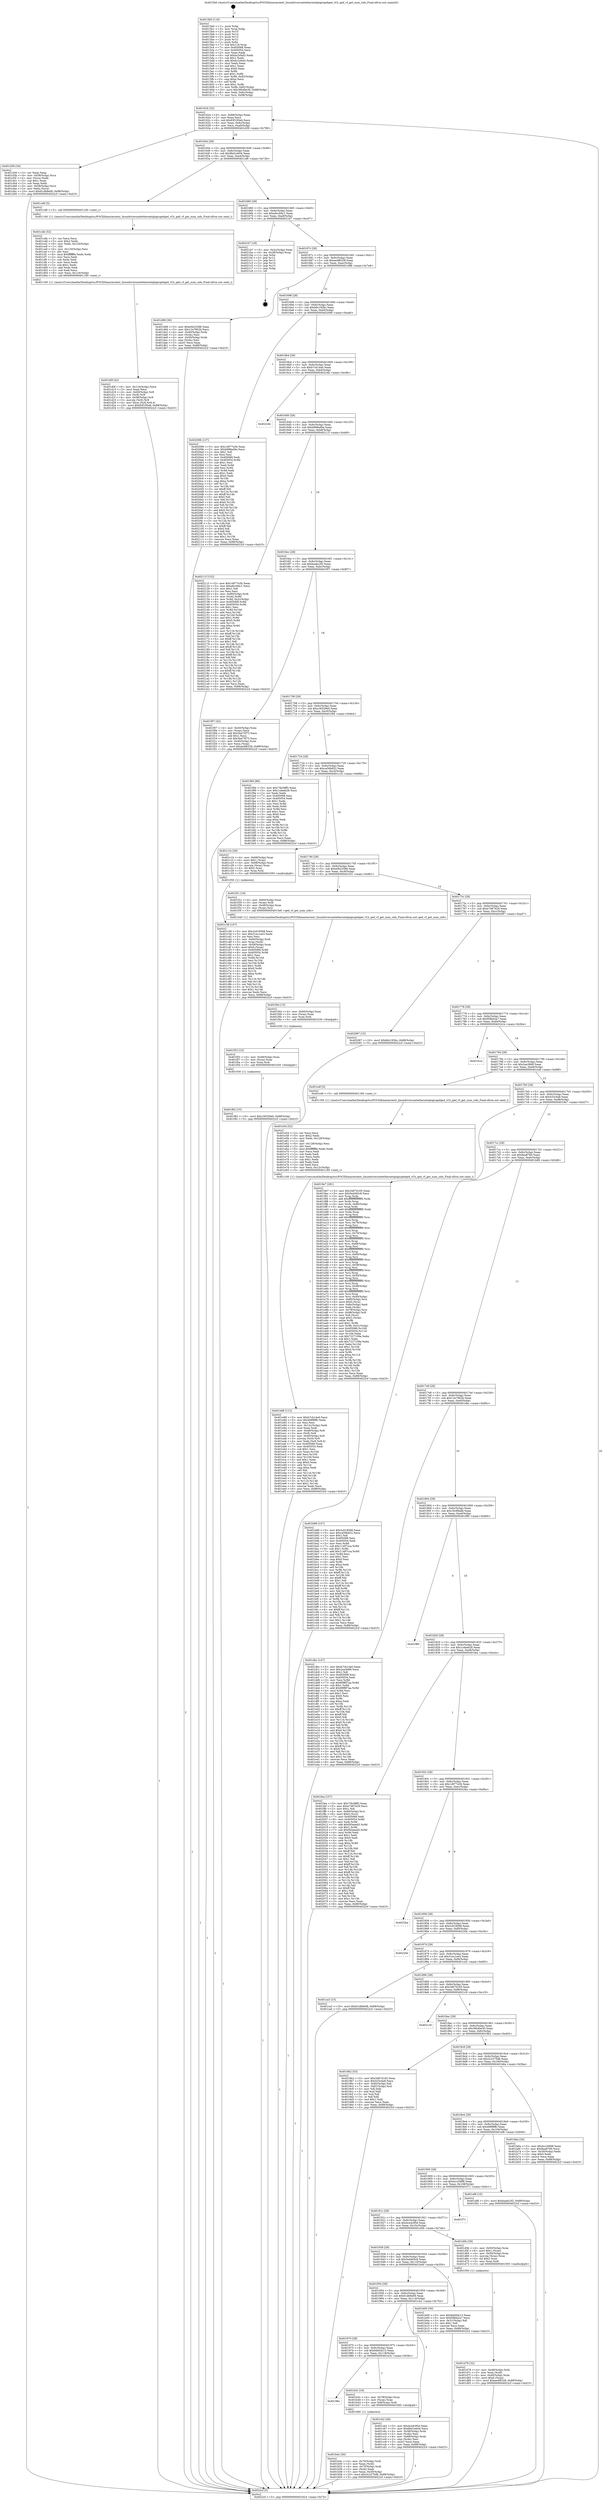 digraph "0x4015b0" {
  label = "0x4015b0 (/mnt/c/Users/mathe/Desktop/tcc/POCII/binaries/extr_linuxdriversnetethernetqlogicqedqed_vf.h_qed_vf_get_num_cids_Final-ollvm.out::main(0))"
  labelloc = "t"
  node[shape=record]

  Entry [label="",width=0.3,height=0.3,shape=circle,fillcolor=black,style=filled]
  "0x401624" [label="{
     0x401624 [32]\l
     | [instrs]\l
     &nbsp;&nbsp;0x401624 \<+6\>: mov -0x88(%rbp),%eax\l
     &nbsp;&nbsp;0x40162a \<+2\>: mov %eax,%ecx\l
     &nbsp;&nbsp;0x40162c \<+6\>: sub $0x83f195eb,%ecx\l
     &nbsp;&nbsp;0x401632 \<+6\>: mov %eax,-0x9c(%rbp)\l
     &nbsp;&nbsp;0x401638 \<+6\>: mov %ecx,-0xa0(%rbp)\l
     &nbsp;&nbsp;0x40163e \<+6\>: je 0000000000401d39 \<main+0x789\>\l
  }"]
  "0x401d39" [label="{
     0x401d39 [34]\l
     | [instrs]\l
     &nbsp;&nbsp;0x401d39 \<+2\>: xor %eax,%eax\l
     &nbsp;&nbsp;0x401d3b \<+4\>: mov -0x58(%rbp),%rcx\l
     &nbsp;&nbsp;0x401d3f \<+2\>: mov (%rcx),%edx\l
     &nbsp;&nbsp;0x401d41 \<+3\>: sub $0x1,%eax\l
     &nbsp;&nbsp;0x401d44 \<+2\>: sub %eax,%edx\l
     &nbsp;&nbsp;0x401d46 \<+4\>: mov -0x58(%rbp),%rcx\l
     &nbsp;&nbsp;0x401d4a \<+2\>: mov %edx,(%rcx)\l
     &nbsp;&nbsp;0x401d4c \<+10\>: movl $0x61db9e08,-0x88(%rbp)\l
     &nbsp;&nbsp;0x401d56 \<+5\>: jmp 00000000004022cf \<main+0xd1f\>\l
  }"]
  "0x401644" [label="{
     0x401644 [28]\l
     | [instrs]\l
     &nbsp;&nbsp;0x401644 \<+5\>: jmp 0000000000401649 \<main+0x99\>\l
     &nbsp;&nbsp;0x401649 \<+6\>: mov -0x9c(%rbp),%eax\l
     &nbsp;&nbsp;0x40164f \<+5\>: sub $0x8bd1eb04,%eax\l
     &nbsp;&nbsp;0x401654 \<+6\>: mov %eax,-0xa4(%rbp)\l
     &nbsp;&nbsp;0x40165a \<+6\>: je 0000000000401cd6 \<main+0x726\>\l
  }"]
  Exit [label="",width=0.3,height=0.3,shape=circle,fillcolor=black,style=filled,peripheries=2]
  "0x401cd6" [label="{
     0x401cd6 [5]\l
     | [instrs]\l
     &nbsp;&nbsp;0x401cd6 \<+5\>: call 0000000000401160 \<next_i\>\l
     | [calls]\l
     &nbsp;&nbsp;0x401160 \{1\} (/mnt/c/Users/mathe/Desktop/tcc/POCII/binaries/extr_linuxdriversnetethernetqlogicqedqed_vf.h_qed_vf_get_num_cids_Final-ollvm.out::next_i)\l
  }"]
  "0x401660" [label="{
     0x401660 [28]\l
     | [instrs]\l
     &nbsp;&nbsp;0x401660 \<+5\>: jmp 0000000000401665 \<main+0xb5\>\l
     &nbsp;&nbsp;0x401665 \<+6\>: mov -0x9c(%rbp),%eax\l
     &nbsp;&nbsp;0x40166b \<+5\>: sub $0xa6cc94c1,%eax\l
     &nbsp;&nbsp;0x401670 \<+6\>: mov %eax,-0xa8(%rbp)\l
     &nbsp;&nbsp;0x401676 \<+6\>: je 00000000004021b7 \<main+0xc07\>\l
  }"]
  "0x401f62" [label="{
     0x401f62 [15]\l
     | [instrs]\l
     &nbsp;&nbsp;0x401f62 \<+10\>: movl $0xc36528e0,-0x88(%rbp)\l
     &nbsp;&nbsp;0x401f6c \<+5\>: jmp 00000000004022cf \<main+0xd1f\>\l
  }"]
  "0x4021b7" [label="{
     0x4021b7 [18]\l
     | [instrs]\l
     &nbsp;&nbsp;0x4021b7 \<+3\>: mov -0x2c(%rbp),%eax\l
     &nbsp;&nbsp;0x4021ba \<+4\>: lea -0x28(%rbp),%rsp\l
     &nbsp;&nbsp;0x4021be \<+1\>: pop %rbx\l
     &nbsp;&nbsp;0x4021bf \<+2\>: pop %r12\l
     &nbsp;&nbsp;0x4021c1 \<+2\>: pop %r13\l
     &nbsp;&nbsp;0x4021c3 \<+2\>: pop %r14\l
     &nbsp;&nbsp;0x4021c5 \<+2\>: pop %r15\l
     &nbsp;&nbsp;0x4021c7 \<+1\>: pop %rbp\l
     &nbsp;&nbsp;0x4021c8 \<+1\>: ret\l
  }"]
  "0x40167c" [label="{
     0x40167c [28]\l
     | [instrs]\l
     &nbsp;&nbsp;0x40167c \<+5\>: jmp 0000000000401681 \<main+0xd1\>\l
     &nbsp;&nbsp;0x401681 \<+6\>: mov -0x9c(%rbp),%eax\l
     &nbsp;&nbsp;0x401687 \<+5\>: sub $0xae4f6328,%eax\l
     &nbsp;&nbsp;0x40168c \<+6\>: mov %eax,-0xac(%rbp)\l
     &nbsp;&nbsp;0x401692 \<+6\>: je 0000000000401d98 \<main+0x7e8\>\l
  }"]
  "0x401f53" [label="{
     0x401f53 [15]\l
     | [instrs]\l
     &nbsp;&nbsp;0x401f53 \<+4\>: mov -0x48(%rbp),%rax\l
     &nbsp;&nbsp;0x401f57 \<+3\>: mov (%rax),%rax\l
     &nbsp;&nbsp;0x401f5a \<+3\>: mov %rax,%rdi\l
     &nbsp;&nbsp;0x401f5d \<+5\>: call 0000000000401030 \<free@plt\>\l
     | [calls]\l
     &nbsp;&nbsp;0x401030 \{1\} (unknown)\l
  }"]
  "0x401d98" [label="{
     0x401d98 [36]\l
     | [instrs]\l
     &nbsp;&nbsp;0x401d98 \<+5\>: mov $0xe0b22588,%eax\l
     &nbsp;&nbsp;0x401d9d \<+5\>: mov $0x12e7802b,%ecx\l
     &nbsp;&nbsp;0x401da2 \<+4\>: mov -0x40(%rbp),%rdx\l
     &nbsp;&nbsp;0x401da6 \<+2\>: mov (%rdx),%esi\l
     &nbsp;&nbsp;0x401da8 \<+4\>: mov -0x50(%rbp),%rdx\l
     &nbsp;&nbsp;0x401dac \<+2\>: cmp (%rdx),%esi\l
     &nbsp;&nbsp;0x401dae \<+3\>: cmovl %ecx,%eax\l
     &nbsp;&nbsp;0x401db1 \<+6\>: mov %eax,-0x88(%rbp)\l
     &nbsp;&nbsp;0x401db7 \<+5\>: jmp 00000000004022cf \<main+0xd1f\>\l
  }"]
  "0x401698" [label="{
     0x401698 [28]\l
     | [instrs]\l
     &nbsp;&nbsp;0x401698 \<+5\>: jmp 000000000040169d \<main+0xed\>\l
     &nbsp;&nbsp;0x40169d \<+6\>: mov -0x9c(%rbp),%eax\l
     &nbsp;&nbsp;0x4016a3 \<+5\>: sub $0xb6c193bc,%eax\l
     &nbsp;&nbsp;0x4016a8 \<+6\>: mov %eax,-0xb0(%rbp)\l
     &nbsp;&nbsp;0x4016ae \<+6\>: je 0000000000402096 \<main+0xae6\>\l
  }"]
  "0x401f44" [label="{
     0x401f44 [15]\l
     | [instrs]\l
     &nbsp;&nbsp;0x401f44 \<+4\>: mov -0x60(%rbp),%rax\l
     &nbsp;&nbsp;0x401f48 \<+3\>: mov (%rax),%rax\l
     &nbsp;&nbsp;0x401f4b \<+3\>: mov %rax,%rdi\l
     &nbsp;&nbsp;0x401f4e \<+5\>: call 0000000000401030 \<free@plt\>\l
     | [calls]\l
     &nbsp;&nbsp;0x401030 \{1\} (unknown)\l
  }"]
  "0x402096" [label="{
     0x402096 [137]\l
     | [instrs]\l
     &nbsp;&nbsp;0x402096 \<+5\>: mov $0x1d977e3b,%eax\l
     &nbsp;&nbsp;0x40209b \<+5\>: mov $0xb998a49a,%ecx\l
     &nbsp;&nbsp;0x4020a0 \<+2\>: mov $0x1,%dl\l
     &nbsp;&nbsp;0x4020a2 \<+2\>: xor %esi,%esi\l
     &nbsp;&nbsp;0x4020a4 \<+7\>: mov 0x405068,%edi\l
     &nbsp;&nbsp;0x4020ab \<+8\>: mov 0x405054,%r8d\l
     &nbsp;&nbsp;0x4020b3 \<+3\>: sub $0x1,%esi\l
     &nbsp;&nbsp;0x4020b6 \<+3\>: mov %edi,%r9d\l
     &nbsp;&nbsp;0x4020b9 \<+3\>: add %esi,%r9d\l
     &nbsp;&nbsp;0x4020bc \<+4\>: imul %r9d,%edi\l
     &nbsp;&nbsp;0x4020c0 \<+3\>: and $0x1,%edi\l
     &nbsp;&nbsp;0x4020c3 \<+3\>: cmp $0x0,%edi\l
     &nbsp;&nbsp;0x4020c6 \<+4\>: sete %r10b\l
     &nbsp;&nbsp;0x4020ca \<+4\>: cmp $0xa,%r8d\l
     &nbsp;&nbsp;0x4020ce \<+4\>: setl %r11b\l
     &nbsp;&nbsp;0x4020d2 \<+3\>: mov %r10b,%bl\l
     &nbsp;&nbsp;0x4020d5 \<+3\>: xor $0xff,%bl\l
     &nbsp;&nbsp;0x4020d8 \<+3\>: mov %r11b,%r14b\l
     &nbsp;&nbsp;0x4020db \<+4\>: xor $0xff,%r14b\l
     &nbsp;&nbsp;0x4020df \<+3\>: xor $0x0,%dl\l
     &nbsp;&nbsp;0x4020e2 \<+3\>: mov %bl,%r15b\l
     &nbsp;&nbsp;0x4020e5 \<+4\>: and $0x0,%r15b\l
     &nbsp;&nbsp;0x4020e9 \<+3\>: and %dl,%r10b\l
     &nbsp;&nbsp;0x4020ec \<+3\>: mov %r14b,%r12b\l
     &nbsp;&nbsp;0x4020ef \<+4\>: and $0x0,%r12b\l
     &nbsp;&nbsp;0x4020f3 \<+3\>: and %dl,%r11b\l
     &nbsp;&nbsp;0x4020f6 \<+3\>: or %r10b,%r15b\l
     &nbsp;&nbsp;0x4020f9 \<+3\>: or %r11b,%r12b\l
     &nbsp;&nbsp;0x4020fc \<+3\>: xor %r12b,%r15b\l
     &nbsp;&nbsp;0x4020ff \<+3\>: or %r14b,%bl\l
     &nbsp;&nbsp;0x402102 \<+3\>: xor $0xff,%bl\l
     &nbsp;&nbsp;0x402105 \<+3\>: or $0x0,%dl\l
     &nbsp;&nbsp;0x402108 \<+2\>: and %dl,%bl\l
     &nbsp;&nbsp;0x40210a \<+3\>: or %bl,%r15b\l
     &nbsp;&nbsp;0x40210d \<+4\>: test $0x1,%r15b\l
     &nbsp;&nbsp;0x402111 \<+3\>: cmovne %ecx,%eax\l
     &nbsp;&nbsp;0x402114 \<+6\>: mov %eax,-0x88(%rbp)\l
     &nbsp;&nbsp;0x40211a \<+5\>: jmp 00000000004022cf \<main+0xd1f\>\l
  }"]
  "0x4016b4" [label="{
     0x4016b4 [28]\l
     | [instrs]\l
     &nbsp;&nbsp;0x4016b4 \<+5\>: jmp 00000000004016b9 \<main+0x109\>\l
     &nbsp;&nbsp;0x4016b9 \<+6\>: mov -0x9c(%rbp),%eax\l
     &nbsp;&nbsp;0x4016bf \<+5\>: sub $0xb7cb14a0,%eax\l
     &nbsp;&nbsp;0x4016c4 \<+6\>: mov %eax,-0xb4(%rbp)\l
     &nbsp;&nbsp;0x4016ca \<+6\>: je 000000000040224b \<main+0xc9b\>\l
  }"]
  "0x401e88" [label="{
     0x401e88 [112]\l
     | [instrs]\l
     &nbsp;&nbsp;0x401e88 \<+5\>: mov $0xb7cb14a0,%ecx\l
     &nbsp;&nbsp;0x401e8d \<+5\>: mov $0x498f8ffc,%edx\l
     &nbsp;&nbsp;0x401e92 \<+2\>: xor %esi,%esi\l
     &nbsp;&nbsp;0x401e94 \<+6\>: mov -0x12c(%rbp),%edi\l
     &nbsp;&nbsp;0x401e9a \<+3\>: imul %eax,%edi\l
     &nbsp;&nbsp;0x401e9d \<+4\>: mov -0x48(%rbp),%r8\l
     &nbsp;&nbsp;0x401ea1 \<+3\>: mov (%r8),%r8\l
     &nbsp;&nbsp;0x401ea4 \<+4\>: mov -0x40(%rbp),%r9\l
     &nbsp;&nbsp;0x401ea8 \<+3\>: movslq (%r9),%r9\l
     &nbsp;&nbsp;0x401eab \<+4\>: mov %edi,(%r8,%r9,4)\l
     &nbsp;&nbsp;0x401eaf \<+7\>: mov 0x405068,%eax\l
     &nbsp;&nbsp;0x401eb6 \<+7\>: mov 0x405054,%edi\l
     &nbsp;&nbsp;0x401ebd \<+3\>: sub $0x1,%esi\l
     &nbsp;&nbsp;0x401ec0 \<+3\>: mov %eax,%r10d\l
     &nbsp;&nbsp;0x401ec3 \<+3\>: add %esi,%r10d\l
     &nbsp;&nbsp;0x401ec6 \<+4\>: imul %r10d,%eax\l
     &nbsp;&nbsp;0x401eca \<+3\>: and $0x1,%eax\l
     &nbsp;&nbsp;0x401ecd \<+3\>: cmp $0x0,%eax\l
     &nbsp;&nbsp;0x401ed0 \<+4\>: sete %r11b\l
     &nbsp;&nbsp;0x401ed4 \<+3\>: cmp $0xa,%edi\l
     &nbsp;&nbsp;0x401ed7 \<+3\>: setl %bl\l
     &nbsp;&nbsp;0x401eda \<+3\>: mov %r11b,%r14b\l
     &nbsp;&nbsp;0x401edd \<+3\>: and %bl,%r14b\l
     &nbsp;&nbsp;0x401ee0 \<+3\>: xor %bl,%r11b\l
     &nbsp;&nbsp;0x401ee3 \<+3\>: or %r11b,%r14b\l
     &nbsp;&nbsp;0x401ee6 \<+4\>: test $0x1,%r14b\l
     &nbsp;&nbsp;0x401eea \<+3\>: cmovne %edx,%ecx\l
     &nbsp;&nbsp;0x401eed \<+6\>: mov %ecx,-0x88(%rbp)\l
     &nbsp;&nbsp;0x401ef3 \<+5\>: jmp 00000000004022cf \<main+0xd1f\>\l
  }"]
  "0x40224b" [label="{
     0x40224b\l
  }", style=dashed]
  "0x4016d0" [label="{
     0x4016d0 [28]\l
     | [instrs]\l
     &nbsp;&nbsp;0x4016d0 \<+5\>: jmp 00000000004016d5 \<main+0x125\>\l
     &nbsp;&nbsp;0x4016d5 \<+6\>: mov -0x9c(%rbp),%eax\l
     &nbsp;&nbsp;0x4016db \<+5\>: sub $0xb998a49a,%eax\l
     &nbsp;&nbsp;0x4016e0 \<+6\>: mov %eax,-0xb8(%rbp)\l
     &nbsp;&nbsp;0x4016e6 \<+6\>: je 000000000040211f \<main+0xb6f\>\l
  }"]
  "0x401e54" [label="{
     0x401e54 [52]\l
     | [instrs]\l
     &nbsp;&nbsp;0x401e54 \<+2\>: xor %ecx,%ecx\l
     &nbsp;&nbsp;0x401e56 \<+5\>: mov $0x2,%edx\l
     &nbsp;&nbsp;0x401e5b \<+6\>: mov %edx,-0x128(%rbp)\l
     &nbsp;&nbsp;0x401e61 \<+1\>: cltd\l
     &nbsp;&nbsp;0x401e62 \<+6\>: mov -0x128(%rbp),%esi\l
     &nbsp;&nbsp;0x401e68 \<+2\>: idiv %esi\l
     &nbsp;&nbsp;0x401e6a \<+6\>: imul $0xfffffffe,%edx,%edx\l
     &nbsp;&nbsp;0x401e70 \<+2\>: mov %ecx,%edi\l
     &nbsp;&nbsp;0x401e72 \<+2\>: sub %edx,%edi\l
     &nbsp;&nbsp;0x401e74 \<+2\>: mov %ecx,%edx\l
     &nbsp;&nbsp;0x401e76 \<+3\>: sub $0x1,%edx\l
     &nbsp;&nbsp;0x401e79 \<+2\>: add %edx,%edi\l
     &nbsp;&nbsp;0x401e7b \<+2\>: sub %edi,%ecx\l
     &nbsp;&nbsp;0x401e7d \<+6\>: mov %ecx,-0x12c(%rbp)\l
     &nbsp;&nbsp;0x401e83 \<+5\>: call 0000000000401160 \<next_i\>\l
     | [calls]\l
     &nbsp;&nbsp;0x401160 \{1\} (/mnt/c/Users/mathe/Desktop/tcc/POCII/binaries/extr_linuxdriversnetethernetqlogicqedqed_vf.h_qed_vf_get_num_cids_Final-ollvm.out::next_i)\l
  }"]
  "0x40211f" [label="{
     0x40211f [152]\l
     | [instrs]\l
     &nbsp;&nbsp;0x40211f \<+5\>: mov $0x1d977e3b,%eax\l
     &nbsp;&nbsp;0x402124 \<+5\>: mov $0xa6cc94c1,%ecx\l
     &nbsp;&nbsp;0x402129 \<+2\>: mov $0x1,%dl\l
     &nbsp;&nbsp;0x40212b \<+2\>: xor %esi,%esi\l
     &nbsp;&nbsp;0x40212d \<+4\>: mov -0x80(%rbp),%rdi\l
     &nbsp;&nbsp;0x402131 \<+3\>: mov (%rdi),%r8d\l
     &nbsp;&nbsp;0x402134 \<+4\>: mov %r8d,-0x2c(%rbp)\l
     &nbsp;&nbsp;0x402138 \<+8\>: mov 0x405068,%r8d\l
     &nbsp;&nbsp;0x402140 \<+8\>: mov 0x405054,%r9d\l
     &nbsp;&nbsp;0x402148 \<+3\>: sub $0x1,%esi\l
     &nbsp;&nbsp;0x40214b \<+3\>: mov %r8d,%r10d\l
     &nbsp;&nbsp;0x40214e \<+3\>: add %esi,%r10d\l
     &nbsp;&nbsp;0x402151 \<+4\>: imul %r10d,%r8d\l
     &nbsp;&nbsp;0x402155 \<+4\>: and $0x1,%r8d\l
     &nbsp;&nbsp;0x402159 \<+4\>: cmp $0x0,%r8d\l
     &nbsp;&nbsp;0x40215d \<+4\>: sete %r11b\l
     &nbsp;&nbsp;0x402161 \<+4\>: cmp $0xa,%r9d\l
     &nbsp;&nbsp;0x402165 \<+3\>: setl %bl\l
     &nbsp;&nbsp;0x402168 \<+3\>: mov %r11b,%r14b\l
     &nbsp;&nbsp;0x40216b \<+4\>: xor $0xff,%r14b\l
     &nbsp;&nbsp;0x40216f \<+3\>: mov %bl,%r15b\l
     &nbsp;&nbsp;0x402172 \<+4\>: xor $0xff,%r15b\l
     &nbsp;&nbsp;0x402176 \<+3\>: xor $0x1,%dl\l
     &nbsp;&nbsp;0x402179 \<+3\>: mov %r14b,%r12b\l
     &nbsp;&nbsp;0x40217c \<+4\>: and $0xff,%r12b\l
     &nbsp;&nbsp;0x402180 \<+3\>: and %dl,%r11b\l
     &nbsp;&nbsp;0x402183 \<+3\>: mov %r15b,%r13b\l
     &nbsp;&nbsp;0x402186 \<+4\>: and $0xff,%r13b\l
     &nbsp;&nbsp;0x40218a \<+2\>: and %dl,%bl\l
     &nbsp;&nbsp;0x40218c \<+3\>: or %r11b,%r12b\l
     &nbsp;&nbsp;0x40218f \<+3\>: or %bl,%r13b\l
     &nbsp;&nbsp;0x402192 \<+3\>: xor %r13b,%r12b\l
     &nbsp;&nbsp;0x402195 \<+3\>: or %r15b,%r14b\l
     &nbsp;&nbsp;0x402198 \<+4\>: xor $0xff,%r14b\l
     &nbsp;&nbsp;0x40219c \<+3\>: or $0x1,%dl\l
     &nbsp;&nbsp;0x40219f \<+3\>: and %dl,%r14b\l
     &nbsp;&nbsp;0x4021a2 \<+3\>: or %r14b,%r12b\l
     &nbsp;&nbsp;0x4021a5 \<+4\>: test $0x1,%r12b\l
     &nbsp;&nbsp;0x4021a9 \<+3\>: cmovne %ecx,%eax\l
     &nbsp;&nbsp;0x4021ac \<+6\>: mov %eax,-0x88(%rbp)\l
     &nbsp;&nbsp;0x4021b2 \<+5\>: jmp 00000000004022cf \<main+0xd1f\>\l
  }"]
  "0x4016ec" [label="{
     0x4016ec [28]\l
     | [instrs]\l
     &nbsp;&nbsp;0x4016ec \<+5\>: jmp 00000000004016f1 \<main+0x141\>\l
     &nbsp;&nbsp;0x4016f1 \<+6\>: mov -0x9c(%rbp),%eax\l
     &nbsp;&nbsp;0x4016f7 \<+5\>: sub $0xbaabc2f2,%eax\l
     &nbsp;&nbsp;0x4016fc \<+6\>: mov %eax,-0xbc(%rbp)\l
     &nbsp;&nbsp;0x401702 \<+6\>: je 0000000000401f07 \<main+0x957\>\l
  }"]
  "0x401d78" [label="{
     0x401d78 [32]\l
     | [instrs]\l
     &nbsp;&nbsp;0x401d78 \<+4\>: mov -0x48(%rbp),%rdi\l
     &nbsp;&nbsp;0x401d7c \<+3\>: mov %rax,(%rdi)\l
     &nbsp;&nbsp;0x401d7f \<+4\>: mov -0x40(%rbp),%rax\l
     &nbsp;&nbsp;0x401d83 \<+6\>: movl $0x0,(%rax)\l
     &nbsp;&nbsp;0x401d89 \<+10\>: movl $0xae4f6328,-0x88(%rbp)\l
     &nbsp;&nbsp;0x401d93 \<+5\>: jmp 00000000004022cf \<main+0xd1f\>\l
  }"]
  "0x401f07" [label="{
     0x401f07 [42]\l
     | [instrs]\l
     &nbsp;&nbsp;0x401f07 \<+4\>: mov -0x40(%rbp),%rax\l
     &nbsp;&nbsp;0x401f0b \<+2\>: mov (%rax),%ecx\l
     &nbsp;&nbsp;0x401f0d \<+6\>: add $0x5ba75f73,%ecx\l
     &nbsp;&nbsp;0x401f13 \<+3\>: add $0x1,%ecx\l
     &nbsp;&nbsp;0x401f16 \<+6\>: sub $0x5ba75f73,%ecx\l
     &nbsp;&nbsp;0x401f1c \<+4\>: mov -0x40(%rbp),%rax\l
     &nbsp;&nbsp;0x401f20 \<+2\>: mov %ecx,(%rax)\l
     &nbsp;&nbsp;0x401f22 \<+10\>: movl $0xae4f6328,-0x88(%rbp)\l
     &nbsp;&nbsp;0x401f2c \<+5\>: jmp 00000000004022cf \<main+0xd1f\>\l
  }"]
  "0x401708" [label="{
     0x401708 [28]\l
     | [instrs]\l
     &nbsp;&nbsp;0x401708 \<+5\>: jmp 000000000040170d \<main+0x15d\>\l
     &nbsp;&nbsp;0x40170d \<+6\>: mov -0x9c(%rbp),%eax\l
     &nbsp;&nbsp;0x401713 \<+5\>: sub $0xc36528e0,%eax\l
     &nbsp;&nbsp;0x401718 \<+6\>: mov %eax,-0xc0(%rbp)\l
     &nbsp;&nbsp;0x40171e \<+6\>: je 0000000000401f94 \<main+0x9e4\>\l
  }"]
  "0x401d0f" [label="{
     0x401d0f [42]\l
     | [instrs]\l
     &nbsp;&nbsp;0x401d0f \<+6\>: mov -0x124(%rbp),%ecx\l
     &nbsp;&nbsp;0x401d15 \<+3\>: imul %eax,%ecx\l
     &nbsp;&nbsp;0x401d18 \<+4\>: mov -0x60(%rbp),%r8\l
     &nbsp;&nbsp;0x401d1c \<+3\>: mov (%r8),%r8\l
     &nbsp;&nbsp;0x401d1f \<+4\>: mov -0x58(%rbp),%r9\l
     &nbsp;&nbsp;0x401d23 \<+3\>: movslq (%r9),%r9\l
     &nbsp;&nbsp;0x401d26 \<+4\>: mov %ecx,(%r8,%r9,4)\l
     &nbsp;&nbsp;0x401d2a \<+10\>: movl $0x83f195eb,-0x88(%rbp)\l
     &nbsp;&nbsp;0x401d34 \<+5\>: jmp 00000000004022cf \<main+0xd1f\>\l
  }"]
  "0x401f94" [label="{
     0x401f94 [86]\l
     | [instrs]\l
     &nbsp;&nbsp;0x401f94 \<+5\>: mov $0x73b38ff3,%eax\l
     &nbsp;&nbsp;0x401f99 \<+5\>: mov $0x1cdeeb26,%ecx\l
     &nbsp;&nbsp;0x401f9e \<+2\>: xor %edx,%edx\l
     &nbsp;&nbsp;0x401fa0 \<+7\>: mov 0x405068,%esi\l
     &nbsp;&nbsp;0x401fa7 \<+7\>: mov 0x405054,%edi\l
     &nbsp;&nbsp;0x401fae \<+3\>: sub $0x1,%edx\l
     &nbsp;&nbsp;0x401fb1 \<+3\>: mov %esi,%r8d\l
     &nbsp;&nbsp;0x401fb4 \<+3\>: add %edx,%r8d\l
     &nbsp;&nbsp;0x401fb7 \<+4\>: imul %r8d,%esi\l
     &nbsp;&nbsp;0x401fbb \<+3\>: and $0x1,%esi\l
     &nbsp;&nbsp;0x401fbe \<+3\>: cmp $0x0,%esi\l
     &nbsp;&nbsp;0x401fc1 \<+4\>: sete %r9b\l
     &nbsp;&nbsp;0x401fc5 \<+3\>: cmp $0xa,%edi\l
     &nbsp;&nbsp;0x401fc8 \<+4\>: setl %r10b\l
     &nbsp;&nbsp;0x401fcc \<+3\>: mov %r9b,%r11b\l
     &nbsp;&nbsp;0x401fcf \<+3\>: and %r10b,%r11b\l
     &nbsp;&nbsp;0x401fd2 \<+3\>: xor %r10b,%r9b\l
     &nbsp;&nbsp;0x401fd5 \<+3\>: or %r9b,%r11b\l
     &nbsp;&nbsp;0x401fd8 \<+4\>: test $0x1,%r11b\l
     &nbsp;&nbsp;0x401fdc \<+3\>: cmovne %ecx,%eax\l
     &nbsp;&nbsp;0x401fdf \<+6\>: mov %eax,-0x88(%rbp)\l
     &nbsp;&nbsp;0x401fe5 \<+5\>: jmp 00000000004022cf \<main+0xd1f\>\l
  }"]
  "0x401724" [label="{
     0x401724 [28]\l
     | [instrs]\l
     &nbsp;&nbsp;0x401724 \<+5\>: jmp 0000000000401729 \<main+0x179\>\l
     &nbsp;&nbsp;0x401729 \<+6\>: mov -0x9c(%rbp),%eax\l
     &nbsp;&nbsp;0x40172f \<+5\>: sub $0xce56b822,%eax\l
     &nbsp;&nbsp;0x401734 \<+6\>: mov %eax,-0xc4(%rbp)\l
     &nbsp;&nbsp;0x40173a \<+6\>: je 0000000000401c1b \<main+0x66b\>\l
  }"]
  "0x401cdb" [label="{
     0x401cdb [52]\l
     | [instrs]\l
     &nbsp;&nbsp;0x401cdb \<+2\>: xor %ecx,%ecx\l
     &nbsp;&nbsp;0x401cdd \<+5\>: mov $0x2,%edx\l
     &nbsp;&nbsp;0x401ce2 \<+6\>: mov %edx,-0x120(%rbp)\l
     &nbsp;&nbsp;0x401ce8 \<+1\>: cltd\l
     &nbsp;&nbsp;0x401ce9 \<+6\>: mov -0x120(%rbp),%esi\l
     &nbsp;&nbsp;0x401cef \<+2\>: idiv %esi\l
     &nbsp;&nbsp;0x401cf1 \<+6\>: imul $0xfffffffe,%edx,%edx\l
     &nbsp;&nbsp;0x401cf7 \<+2\>: mov %ecx,%edi\l
     &nbsp;&nbsp;0x401cf9 \<+2\>: sub %edx,%edi\l
     &nbsp;&nbsp;0x401cfb \<+2\>: mov %ecx,%edx\l
     &nbsp;&nbsp;0x401cfd \<+3\>: sub $0x1,%edx\l
     &nbsp;&nbsp;0x401d00 \<+2\>: add %edx,%edi\l
     &nbsp;&nbsp;0x401d02 \<+2\>: sub %edi,%ecx\l
     &nbsp;&nbsp;0x401d04 \<+6\>: mov %ecx,-0x124(%rbp)\l
     &nbsp;&nbsp;0x401d0a \<+5\>: call 0000000000401160 \<next_i\>\l
     | [calls]\l
     &nbsp;&nbsp;0x401160 \{1\} (/mnt/c/Users/mathe/Desktop/tcc/POCII/binaries/extr_linuxdriversnetethernetqlogicqedqed_vf.h_qed_vf_get_num_cids_Final-ollvm.out::next_i)\l
  }"]
  "0x401c1b" [label="{
     0x401c1b [29]\l
     | [instrs]\l
     &nbsp;&nbsp;0x401c1b \<+4\>: mov -0x68(%rbp),%rax\l
     &nbsp;&nbsp;0x401c1f \<+6\>: movl $0x1,(%rax)\l
     &nbsp;&nbsp;0x401c25 \<+4\>: mov -0x68(%rbp),%rax\l
     &nbsp;&nbsp;0x401c29 \<+3\>: movslq (%rax),%rax\l
     &nbsp;&nbsp;0x401c2c \<+4\>: shl $0x2,%rax\l
     &nbsp;&nbsp;0x401c30 \<+3\>: mov %rax,%rdi\l
     &nbsp;&nbsp;0x401c33 \<+5\>: call 0000000000401050 \<malloc@plt\>\l
     | [calls]\l
     &nbsp;&nbsp;0x401050 \{1\} (unknown)\l
  }"]
  "0x401740" [label="{
     0x401740 [28]\l
     | [instrs]\l
     &nbsp;&nbsp;0x401740 \<+5\>: jmp 0000000000401745 \<main+0x195\>\l
     &nbsp;&nbsp;0x401745 \<+6\>: mov -0x9c(%rbp),%eax\l
     &nbsp;&nbsp;0x40174b \<+5\>: sub $0xe0b22588,%eax\l
     &nbsp;&nbsp;0x401750 \<+6\>: mov %eax,-0xc8(%rbp)\l
     &nbsp;&nbsp;0x401756 \<+6\>: je 0000000000401f31 \<main+0x981\>\l
  }"]
  "0x401c38" [label="{
     0x401c38 [107]\l
     | [instrs]\l
     &nbsp;&nbsp;0x401c38 \<+5\>: mov $0x2c618568,%ecx\l
     &nbsp;&nbsp;0x401c3d \<+5\>: mov $0x31ec1ee3,%edx\l
     &nbsp;&nbsp;0x401c42 \<+2\>: xor %esi,%esi\l
     &nbsp;&nbsp;0x401c44 \<+4\>: mov -0x60(%rbp),%rdi\l
     &nbsp;&nbsp;0x401c48 \<+3\>: mov %rax,(%rdi)\l
     &nbsp;&nbsp;0x401c4b \<+4\>: mov -0x58(%rbp),%rax\l
     &nbsp;&nbsp;0x401c4f \<+6\>: movl $0x0,(%rax)\l
     &nbsp;&nbsp;0x401c55 \<+8\>: mov 0x405068,%r8d\l
     &nbsp;&nbsp;0x401c5d \<+8\>: mov 0x405054,%r9d\l
     &nbsp;&nbsp;0x401c65 \<+3\>: sub $0x1,%esi\l
     &nbsp;&nbsp;0x401c68 \<+3\>: mov %r8d,%r10d\l
     &nbsp;&nbsp;0x401c6b \<+3\>: add %esi,%r10d\l
     &nbsp;&nbsp;0x401c6e \<+4\>: imul %r10d,%r8d\l
     &nbsp;&nbsp;0x401c72 \<+4\>: and $0x1,%r8d\l
     &nbsp;&nbsp;0x401c76 \<+4\>: cmp $0x0,%r8d\l
     &nbsp;&nbsp;0x401c7a \<+4\>: sete %r11b\l
     &nbsp;&nbsp;0x401c7e \<+4\>: cmp $0xa,%r9d\l
     &nbsp;&nbsp;0x401c82 \<+3\>: setl %bl\l
     &nbsp;&nbsp;0x401c85 \<+3\>: mov %r11b,%r14b\l
     &nbsp;&nbsp;0x401c88 \<+3\>: and %bl,%r14b\l
     &nbsp;&nbsp;0x401c8b \<+3\>: xor %bl,%r11b\l
     &nbsp;&nbsp;0x401c8e \<+3\>: or %r11b,%r14b\l
     &nbsp;&nbsp;0x401c91 \<+4\>: test $0x1,%r14b\l
     &nbsp;&nbsp;0x401c95 \<+3\>: cmovne %edx,%ecx\l
     &nbsp;&nbsp;0x401c98 \<+6\>: mov %ecx,-0x88(%rbp)\l
     &nbsp;&nbsp;0x401c9e \<+5\>: jmp 00000000004022cf \<main+0xd1f\>\l
  }"]
  "0x401f31" [label="{
     0x401f31 [19]\l
     | [instrs]\l
     &nbsp;&nbsp;0x401f31 \<+4\>: mov -0x60(%rbp),%rax\l
     &nbsp;&nbsp;0x401f35 \<+3\>: mov (%rax),%rdi\l
     &nbsp;&nbsp;0x401f38 \<+4\>: mov -0x48(%rbp),%rax\l
     &nbsp;&nbsp;0x401f3c \<+3\>: mov (%rax),%rsi\l
     &nbsp;&nbsp;0x401f3f \<+5\>: call 00000000004015a0 \<qed_vf_get_num_cids\>\l
     | [calls]\l
     &nbsp;&nbsp;0x4015a0 \{1\} (/mnt/c/Users/mathe/Desktop/tcc/POCII/binaries/extr_linuxdriversnetethernetqlogicqedqed_vf.h_qed_vf_get_num_cids_Final-ollvm.out::qed_vf_get_num_cids)\l
  }"]
  "0x40175c" [label="{
     0x40175c [28]\l
     | [instrs]\l
     &nbsp;&nbsp;0x40175c \<+5\>: jmp 0000000000401761 \<main+0x1b1\>\l
     &nbsp;&nbsp;0x401761 \<+6\>: mov -0x9c(%rbp),%eax\l
     &nbsp;&nbsp;0x401767 \<+5\>: sub $0xe7d67b29,%eax\l
     &nbsp;&nbsp;0x40176c \<+6\>: mov %eax,-0xcc(%rbp)\l
     &nbsp;&nbsp;0x401772 \<+6\>: je 0000000000402087 \<main+0xad7\>\l
  }"]
  "0x401b4c" [label="{
     0x401b4c [30]\l
     | [instrs]\l
     &nbsp;&nbsp;0x401b4c \<+4\>: mov -0x70(%rbp),%rdi\l
     &nbsp;&nbsp;0x401b50 \<+2\>: mov %eax,(%rdi)\l
     &nbsp;&nbsp;0x401b52 \<+4\>: mov -0x70(%rbp),%rdi\l
     &nbsp;&nbsp;0x401b56 \<+2\>: mov (%rdi),%eax\l
     &nbsp;&nbsp;0x401b58 \<+3\>: mov %eax,-0x30(%rbp)\l
     &nbsp;&nbsp;0x401b5b \<+10\>: movl $0x3c2375d8,-0x88(%rbp)\l
     &nbsp;&nbsp;0x401b65 \<+5\>: jmp 00000000004022cf \<main+0xd1f\>\l
  }"]
  "0x402087" [label="{
     0x402087 [15]\l
     | [instrs]\l
     &nbsp;&nbsp;0x402087 \<+10\>: movl $0xb6c193bc,-0x88(%rbp)\l
     &nbsp;&nbsp;0x402091 \<+5\>: jmp 00000000004022cf \<main+0xd1f\>\l
  }"]
  "0x401778" [label="{
     0x401778 [28]\l
     | [instrs]\l
     &nbsp;&nbsp;0x401778 \<+5\>: jmp 000000000040177d \<main+0x1cd\>\l
     &nbsp;&nbsp;0x40177d \<+6\>: mov -0x9c(%rbp),%eax\l
     &nbsp;&nbsp;0x401783 \<+5\>: sub $0xf58bb2a7,%eax\l
     &nbsp;&nbsp;0x401788 \<+6\>: mov %eax,-0xd0(%rbp)\l
     &nbsp;&nbsp;0x40178e \<+6\>: je 0000000000401b1e \<main+0x56e\>\l
  }"]
  "0x40198c" [label="{
     0x40198c\l
  }", style=dashed]
  "0x401b1e" [label="{
     0x401b1e\l
  }", style=dashed]
  "0x401794" [label="{
     0x401794 [28]\l
     | [instrs]\l
     &nbsp;&nbsp;0x401794 \<+5\>: jmp 0000000000401799 \<main+0x1e9\>\l
     &nbsp;&nbsp;0x401799 \<+6\>: mov -0x9c(%rbp),%eax\l
     &nbsp;&nbsp;0x40179f \<+5\>: sub $0x2ea3668,%eax\l
     &nbsp;&nbsp;0x4017a4 \<+6\>: mov %eax,-0xd4(%rbp)\l
     &nbsp;&nbsp;0x4017aa \<+6\>: je 0000000000401e4f \<main+0x89f\>\l
  }"]
  "0x401b3c" [label="{
     0x401b3c [16]\l
     | [instrs]\l
     &nbsp;&nbsp;0x401b3c \<+4\>: mov -0x78(%rbp),%rax\l
     &nbsp;&nbsp;0x401b40 \<+3\>: mov (%rax),%rax\l
     &nbsp;&nbsp;0x401b43 \<+4\>: mov 0x8(%rax),%rdi\l
     &nbsp;&nbsp;0x401b47 \<+5\>: call 0000000000401060 \<atoi@plt\>\l
     | [calls]\l
     &nbsp;&nbsp;0x401060 \{1\} (unknown)\l
  }"]
  "0x401e4f" [label="{
     0x401e4f [5]\l
     | [instrs]\l
     &nbsp;&nbsp;0x401e4f \<+5\>: call 0000000000401160 \<next_i\>\l
     | [calls]\l
     &nbsp;&nbsp;0x401160 \{1\} (/mnt/c/Users/mathe/Desktop/tcc/POCII/binaries/extr_linuxdriversnetethernetqlogicqedqed_vf.h_qed_vf_get_num_cids_Final-ollvm.out::next_i)\l
  }"]
  "0x4017b0" [label="{
     0x4017b0 [28]\l
     | [instrs]\l
     &nbsp;&nbsp;0x4017b0 \<+5\>: jmp 00000000004017b5 \<main+0x205\>\l
     &nbsp;&nbsp;0x4017b5 \<+6\>: mov -0x9c(%rbp),%eax\l
     &nbsp;&nbsp;0x4017bb \<+5\>: sub $0x433c4a8,%eax\l
     &nbsp;&nbsp;0x4017c0 \<+6\>: mov %eax,-0xd8(%rbp)\l
     &nbsp;&nbsp;0x4017c6 \<+6\>: je 00000000004019e7 \<main+0x437\>\l
  }"]
  "0x401970" [label="{
     0x401970 [28]\l
     | [instrs]\l
     &nbsp;&nbsp;0x401970 \<+5\>: jmp 0000000000401975 \<main+0x3c5\>\l
     &nbsp;&nbsp;0x401975 \<+6\>: mov -0x9c(%rbp),%eax\l
     &nbsp;&nbsp;0x40197b \<+5\>: sub $0x6dd5dc15,%eax\l
     &nbsp;&nbsp;0x401980 \<+6\>: mov %eax,-0x118(%rbp)\l
     &nbsp;&nbsp;0x401986 \<+6\>: je 0000000000401b3c \<main+0x58c\>\l
  }"]
  "0x4019e7" [label="{
     0x4019e7 [281]\l
     | [instrs]\l
     &nbsp;&nbsp;0x4019e7 \<+5\>: mov $0x3487d165,%eax\l
     &nbsp;&nbsp;0x4019ec \<+5\>: mov $0x5ed465c8,%ecx\l
     &nbsp;&nbsp;0x4019f1 \<+3\>: mov %rsp,%rdx\l
     &nbsp;&nbsp;0x4019f4 \<+4\>: add $0xfffffffffffffff0,%rdx\l
     &nbsp;&nbsp;0x4019f8 \<+3\>: mov %rdx,%rsp\l
     &nbsp;&nbsp;0x4019fb \<+4\>: mov %rdx,-0x80(%rbp)\l
     &nbsp;&nbsp;0x4019ff \<+3\>: mov %rsp,%rdx\l
     &nbsp;&nbsp;0x401a02 \<+4\>: add $0xfffffffffffffff0,%rdx\l
     &nbsp;&nbsp;0x401a06 \<+3\>: mov %rdx,%rsp\l
     &nbsp;&nbsp;0x401a09 \<+3\>: mov %rsp,%rsi\l
     &nbsp;&nbsp;0x401a0c \<+4\>: add $0xfffffffffffffff0,%rsi\l
     &nbsp;&nbsp;0x401a10 \<+3\>: mov %rsi,%rsp\l
     &nbsp;&nbsp;0x401a13 \<+4\>: mov %rsi,-0x78(%rbp)\l
     &nbsp;&nbsp;0x401a17 \<+3\>: mov %rsp,%rsi\l
     &nbsp;&nbsp;0x401a1a \<+4\>: add $0xfffffffffffffff0,%rsi\l
     &nbsp;&nbsp;0x401a1e \<+3\>: mov %rsi,%rsp\l
     &nbsp;&nbsp;0x401a21 \<+4\>: mov %rsi,-0x70(%rbp)\l
     &nbsp;&nbsp;0x401a25 \<+3\>: mov %rsp,%rsi\l
     &nbsp;&nbsp;0x401a28 \<+4\>: add $0xfffffffffffffff0,%rsi\l
     &nbsp;&nbsp;0x401a2c \<+3\>: mov %rsi,%rsp\l
     &nbsp;&nbsp;0x401a2f \<+4\>: mov %rsi,-0x68(%rbp)\l
     &nbsp;&nbsp;0x401a33 \<+3\>: mov %rsp,%rsi\l
     &nbsp;&nbsp;0x401a36 \<+4\>: add $0xfffffffffffffff0,%rsi\l
     &nbsp;&nbsp;0x401a3a \<+3\>: mov %rsi,%rsp\l
     &nbsp;&nbsp;0x401a3d \<+4\>: mov %rsi,-0x60(%rbp)\l
     &nbsp;&nbsp;0x401a41 \<+3\>: mov %rsp,%rsi\l
     &nbsp;&nbsp;0x401a44 \<+4\>: add $0xfffffffffffffff0,%rsi\l
     &nbsp;&nbsp;0x401a48 \<+3\>: mov %rsi,%rsp\l
     &nbsp;&nbsp;0x401a4b \<+4\>: mov %rsi,-0x58(%rbp)\l
     &nbsp;&nbsp;0x401a4f \<+3\>: mov %rsp,%rsi\l
     &nbsp;&nbsp;0x401a52 \<+4\>: add $0xfffffffffffffff0,%rsi\l
     &nbsp;&nbsp;0x401a56 \<+3\>: mov %rsi,%rsp\l
     &nbsp;&nbsp;0x401a59 \<+4\>: mov %rsi,-0x50(%rbp)\l
     &nbsp;&nbsp;0x401a5d \<+3\>: mov %rsp,%rsi\l
     &nbsp;&nbsp;0x401a60 \<+4\>: add $0xfffffffffffffff0,%rsi\l
     &nbsp;&nbsp;0x401a64 \<+3\>: mov %rsi,%rsp\l
     &nbsp;&nbsp;0x401a67 \<+4\>: mov %rsi,-0x48(%rbp)\l
     &nbsp;&nbsp;0x401a6b \<+3\>: mov %rsp,%rsi\l
     &nbsp;&nbsp;0x401a6e \<+4\>: add $0xfffffffffffffff0,%rsi\l
     &nbsp;&nbsp;0x401a72 \<+3\>: mov %rsi,%rsp\l
     &nbsp;&nbsp;0x401a75 \<+4\>: mov %rsi,-0x40(%rbp)\l
     &nbsp;&nbsp;0x401a79 \<+4\>: mov -0x80(%rbp),%rsi\l
     &nbsp;&nbsp;0x401a7d \<+6\>: movl $0x0,(%rsi)\l
     &nbsp;&nbsp;0x401a83 \<+6\>: mov -0x8c(%rbp),%edi\l
     &nbsp;&nbsp;0x401a89 \<+2\>: mov %edi,(%rdx)\l
     &nbsp;&nbsp;0x401a8b \<+4\>: mov -0x78(%rbp),%rsi\l
     &nbsp;&nbsp;0x401a8f \<+7\>: mov -0x98(%rbp),%r8\l
     &nbsp;&nbsp;0x401a96 \<+3\>: mov %r8,(%rsi)\l
     &nbsp;&nbsp;0x401a99 \<+3\>: cmpl $0x2,(%rdx)\l
     &nbsp;&nbsp;0x401a9c \<+4\>: setne %r9b\l
     &nbsp;&nbsp;0x401aa0 \<+4\>: and $0x1,%r9b\l
     &nbsp;&nbsp;0x401aa4 \<+4\>: mov %r9b,-0x31(%rbp)\l
     &nbsp;&nbsp;0x401aa8 \<+8\>: mov 0x405068,%r10d\l
     &nbsp;&nbsp;0x401ab0 \<+8\>: mov 0x405054,%r11d\l
     &nbsp;&nbsp;0x401ab8 \<+3\>: mov %r10d,%ebx\l
     &nbsp;&nbsp;0x401abb \<+6\>: sub $0x7227109e,%ebx\l
     &nbsp;&nbsp;0x401ac1 \<+3\>: sub $0x1,%ebx\l
     &nbsp;&nbsp;0x401ac4 \<+6\>: add $0x7227109e,%ebx\l
     &nbsp;&nbsp;0x401aca \<+4\>: imul %ebx,%r10d\l
     &nbsp;&nbsp;0x401ace \<+4\>: and $0x1,%r10d\l
     &nbsp;&nbsp;0x401ad2 \<+4\>: cmp $0x0,%r10d\l
     &nbsp;&nbsp;0x401ad6 \<+4\>: sete %r9b\l
     &nbsp;&nbsp;0x401ada \<+4\>: cmp $0xa,%r11d\l
     &nbsp;&nbsp;0x401ade \<+4\>: setl %r14b\l
     &nbsp;&nbsp;0x401ae2 \<+3\>: mov %r9b,%r15b\l
     &nbsp;&nbsp;0x401ae5 \<+3\>: and %r14b,%r15b\l
     &nbsp;&nbsp;0x401ae8 \<+3\>: xor %r14b,%r9b\l
     &nbsp;&nbsp;0x401aeb \<+3\>: or %r9b,%r15b\l
     &nbsp;&nbsp;0x401aee \<+4\>: test $0x1,%r15b\l
     &nbsp;&nbsp;0x401af2 \<+3\>: cmovne %ecx,%eax\l
     &nbsp;&nbsp;0x401af5 \<+6\>: mov %eax,-0x88(%rbp)\l
     &nbsp;&nbsp;0x401afb \<+5\>: jmp 00000000004022cf \<main+0xd1f\>\l
  }"]
  "0x4017cc" [label="{
     0x4017cc [28]\l
     | [instrs]\l
     &nbsp;&nbsp;0x4017cc \<+5\>: jmp 00000000004017d1 \<main+0x221\>\l
     &nbsp;&nbsp;0x4017d1 \<+6\>: mov -0x9c(%rbp),%eax\l
     &nbsp;&nbsp;0x4017d7 \<+5\>: sub $0x8aa8760,%eax\l
     &nbsp;&nbsp;0x4017dc \<+6\>: mov %eax,-0xdc(%rbp)\l
     &nbsp;&nbsp;0x4017e2 \<+6\>: je 0000000000401b88 \<main+0x5d8\>\l
  }"]
  "0x401cb2" [label="{
     0x401cb2 [36]\l
     | [instrs]\l
     &nbsp;&nbsp;0x401cb2 \<+5\>: mov $0x4ce4c95d,%eax\l
     &nbsp;&nbsp;0x401cb7 \<+5\>: mov $0x8bd1eb04,%ecx\l
     &nbsp;&nbsp;0x401cbc \<+4\>: mov -0x58(%rbp),%rdx\l
     &nbsp;&nbsp;0x401cc0 \<+2\>: mov (%rdx),%esi\l
     &nbsp;&nbsp;0x401cc2 \<+4\>: mov -0x68(%rbp),%rdx\l
     &nbsp;&nbsp;0x401cc6 \<+2\>: cmp (%rdx),%esi\l
     &nbsp;&nbsp;0x401cc8 \<+3\>: cmovl %ecx,%eax\l
     &nbsp;&nbsp;0x401ccb \<+6\>: mov %eax,-0x88(%rbp)\l
     &nbsp;&nbsp;0x401cd1 \<+5\>: jmp 00000000004022cf \<main+0xd1f\>\l
  }"]
  "0x401b88" [label="{
     0x401b88 [147]\l
     | [instrs]\l
     &nbsp;&nbsp;0x401b88 \<+5\>: mov $0x2c618568,%eax\l
     &nbsp;&nbsp;0x401b8d \<+5\>: mov $0xce56b822,%ecx\l
     &nbsp;&nbsp;0x401b92 \<+2\>: mov $0x1,%dl\l
     &nbsp;&nbsp;0x401b94 \<+7\>: mov 0x405068,%esi\l
     &nbsp;&nbsp;0x401b9b \<+7\>: mov 0x405054,%edi\l
     &nbsp;&nbsp;0x401ba2 \<+3\>: mov %esi,%r8d\l
     &nbsp;&nbsp;0x401ba5 \<+7\>: sub $0x11497cca,%r8d\l
     &nbsp;&nbsp;0x401bac \<+4\>: sub $0x1,%r8d\l
     &nbsp;&nbsp;0x401bb0 \<+7\>: add $0x11497cca,%r8d\l
     &nbsp;&nbsp;0x401bb7 \<+4\>: imul %r8d,%esi\l
     &nbsp;&nbsp;0x401bbb \<+3\>: and $0x1,%esi\l
     &nbsp;&nbsp;0x401bbe \<+3\>: cmp $0x0,%esi\l
     &nbsp;&nbsp;0x401bc1 \<+4\>: sete %r9b\l
     &nbsp;&nbsp;0x401bc5 \<+3\>: cmp $0xa,%edi\l
     &nbsp;&nbsp;0x401bc8 \<+4\>: setl %r10b\l
     &nbsp;&nbsp;0x401bcc \<+3\>: mov %r9b,%r11b\l
     &nbsp;&nbsp;0x401bcf \<+4\>: xor $0xff,%r11b\l
     &nbsp;&nbsp;0x401bd3 \<+3\>: mov %r10b,%bl\l
     &nbsp;&nbsp;0x401bd6 \<+3\>: xor $0xff,%bl\l
     &nbsp;&nbsp;0x401bd9 \<+3\>: xor $0x1,%dl\l
     &nbsp;&nbsp;0x401bdc \<+3\>: mov %r11b,%r14b\l
     &nbsp;&nbsp;0x401bdf \<+4\>: and $0xff,%r14b\l
     &nbsp;&nbsp;0x401be3 \<+3\>: and %dl,%r9b\l
     &nbsp;&nbsp;0x401be6 \<+3\>: mov %bl,%r15b\l
     &nbsp;&nbsp;0x401be9 \<+4\>: and $0xff,%r15b\l
     &nbsp;&nbsp;0x401bed \<+3\>: and %dl,%r10b\l
     &nbsp;&nbsp;0x401bf0 \<+3\>: or %r9b,%r14b\l
     &nbsp;&nbsp;0x401bf3 \<+3\>: or %r10b,%r15b\l
     &nbsp;&nbsp;0x401bf6 \<+3\>: xor %r15b,%r14b\l
     &nbsp;&nbsp;0x401bf9 \<+3\>: or %bl,%r11b\l
     &nbsp;&nbsp;0x401bfc \<+4\>: xor $0xff,%r11b\l
     &nbsp;&nbsp;0x401c00 \<+3\>: or $0x1,%dl\l
     &nbsp;&nbsp;0x401c03 \<+3\>: and %dl,%r11b\l
     &nbsp;&nbsp;0x401c06 \<+3\>: or %r11b,%r14b\l
     &nbsp;&nbsp;0x401c09 \<+4\>: test $0x1,%r14b\l
     &nbsp;&nbsp;0x401c0d \<+3\>: cmovne %ecx,%eax\l
     &nbsp;&nbsp;0x401c10 \<+6\>: mov %eax,-0x88(%rbp)\l
     &nbsp;&nbsp;0x401c16 \<+5\>: jmp 00000000004022cf \<main+0xd1f\>\l
  }"]
  "0x4017e8" [label="{
     0x4017e8 [28]\l
     | [instrs]\l
     &nbsp;&nbsp;0x4017e8 \<+5\>: jmp 00000000004017ed \<main+0x23d\>\l
     &nbsp;&nbsp;0x4017ed \<+6\>: mov -0x9c(%rbp),%eax\l
     &nbsp;&nbsp;0x4017f3 \<+5\>: sub $0x12e7802b,%eax\l
     &nbsp;&nbsp;0x4017f8 \<+6\>: mov %eax,-0xe0(%rbp)\l
     &nbsp;&nbsp;0x4017fe \<+6\>: je 0000000000401dbc \<main+0x80c\>\l
  }"]
  "0x401954" [label="{
     0x401954 [28]\l
     | [instrs]\l
     &nbsp;&nbsp;0x401954 \<+5\>: jmp 0000000000401959 \<main+0x3a9\>\l
     &nbsp;&nbsp;0x401959 \<+6\>: mov -0x9c(%rbp),%eax\l
     &nbsp;&nbsp;0x40195f \<+5\>: sub $0x61db9e08,%eax\l
     &nbsp;&nbsp;0x401964 \<+6\>: mov %eax,-0x114(%rbp)\l
     &nbsp;&nbsp;0x40196a \<+6\>: je 0000000000401cb2 \<main+0x702\>\l
  }"]
  "0x401dbc" [label="{
     0x401dbc [147]\l
     | [instrs]\l
     &nbsp;&nbsp;0x401dbc \<+5\>: mov $0xb7cb14a0,%eax\l
     &nbsp;&nbsp;0x401dc1 \<+5\>: mov $0x2ea3668,%ecx\l
     &nbsp;&nbsp;0x401dc6 \<+2\>: mov $0x1,%dl\l
     &nbsp;&nbsp;0x401dc8 \<+7\>: mov 0x405068,%esi\l
     &nbsp;&nbsp;0x401dcf \<+7\>: mov 0x405054,%edi\l
     &nbsp;&nbsp;0x401dd6 \<+3\>: mov %esi,%r8d\l
     &nbsp;&nbsp;0x401dd9 \<+7\>: sub $0x89f8f7aa,%r8d\l
     &nbsp;&nbsp;0x401de0 \<+4\>: sub $0x1,%r8d\l
     &nbsp;&nbsp;0x401de4 \<+7\>: add $0x89f8f7aa,%r8d\l
     &nbsp;&nbsp;0x401deb \<+4\>: imul %r8d,%esi\l
     &nbsp;&nbsp;0x401def \<+3\>: and $0x1,%esi\l
     &nbsp;&nbsp;0x401df2 \<+3\>: cmp $0x0,%esi\l
     &nbsp;&nbsp;0x401df5 \<+4\>: sete %r9b\l
     &nbsp;&nbsp;0x401df9 \<+3\>: cmp $0xa,%edi\l
     &nbsp;&nbsp;0x401dfc \<+4\>: setl %r10b\l
     &nbsp;&nbsp;0x401e00 \<+3\>: mov %r9b,%r11b\l
     &nbsp;&nbsp;0x401e03 \<+4\>: xor $0xff,%r11b\l
     &nbsp;&nbsp;0x401e07 \<+3\>: mov %r10b,%bl\l
     &nbsp;&nbsp;0x401e0a \<+3\>: xor $0xff,%bl\l
     &nbsp;&nbsp;0x401e0d \<+3\>: xor $0x0,%dl\l
     &nbsp;&nbsp;0x401e10 \<+3\>: mov %r11b,%r14b\l
     &nbsp;&nbsp;0x401e13 \<+4\>: and $0x0,%r14b\l
     &nbsp;&nbsp;0x401e17 \<+3\>: and %dl,%r9b\l
     &nbsp;&nbsp;0x401e1a \<+3\>: mov %bl,%r15b\l
     &nbsp;&nbsp;0x401e1d \<+4\>: and $0x0,%r15b\l
     &nbsp;&nbsp;0x401e21 \<+3\>: and %dl,%r10b\l
     &nbsp;&nbsp;0x401e24 \<+3\>: or %r9b,%r14b\l
     &nbsp;&nbsp;0x401e27 \<+3\>: or %r10b,%r15b\l
     &nbsp;&nbsp;0x401e2a \<+3\>: xor %r15b,%r14b\l
     &nbsp;&nbsp;0x401e2d \<+3\>: or %bl,%r11b\l
     &nbsp;&nbsp;0x401e30 \<+4\>: xor $0xff,%r11b\l
     &nbsp;&nbsp;0x401e34 \<+3\>: or $0x0,%dl\l
     &nbsp;&nbsp;0x401e37 \<+3\>: and %dl,%r11b\l
     &nbsp;&nbsp;0x401e3a \<+3\>: or %r11b,%r14b\l
     &nbsp;&nbsp;0x401e3d \<+4\>: test $0x1,%r14b\l
     &nbsp;&nbsp;0x401e41 \<+3\>: cmovne %ecx,%eax\l
     &nbsp;&nbsp;0x401e44 \<+6\>: mov %eax,-0x88(%rbp)\l
     &nbsp;&nbsp;0x401e4a \<+5\>: jmp 00000000004022cf \<main+0xd1f\>\l
  }"]
  "0x401804" [label="{
     0x401804 [28]\l
     | [instrs]\l
     &nbsp;&nbsp;0x401804 \<+5\>: jmp 0000000000401809 \<main+0x259\>\l
     &nbsp;&nbsp;0x401809 \<+6\>: mov -0x9c(%rbp),%eax\l
     &nbsp;&nbsp;0x40180f \<+5\>: sub $0x18c89adb,%eax\l
     &nbsp;&nbsp;0x401814 \<+6\>: mov %eax,-0xe4(%rbp)\l
     &nbsp;&nbsp;0x40181a \<+6\>: je 0000000000401f80 \<main+0x9d0\>\l
  }"]
  "0x401b00" [label="{
     0x401b00 [30]\l
     | [instrs]\l
     &nbsp;&nbsp;0x401b00 \<+5\>: mov $0x6dd5dc15,%eax\l
     &nbsp;&nbsp;0x401b05 \<+5\>: mov $0xf58bb2a7,%ecx\l
     &nbsp;&nbsp;0x401b0a \<+3\>: mov -0x31(%rbp),%dl\l
     &nbsp;&nbsp;0x401b0d \<+3\>: test $0x1,%dl\l
     &nbsp;&nbsp;0x401b10 \<+3\>: cmovne %ecx,%eax\l
     &nbsp;&nbsp;0x401b13 \<+6\>: mov %eax,-0x88(%rbp)\l
     &nbsp;&nbsp;0x401b19 \<+5\>: jmp 00000000004022cf \<main+0xd1f\>\l
  }"]
  "0x401f80" [label="{
     0x401f80\l
  }", style=dashed]
  "0x401820" [label="{
     0x401820 [28]\l
     | [instrs]\l
     &nbsp;&nbsp;0x401820 \<+5\>: jmp 0000000000401825 \<main+0x275\>\l
     &nbsp;&nbsp;0x401825 \<+6\>: mov -0x9c(%rbp),%eax\l
     &nbsp;&nbsp;0x40182b \<+5\>: sub $0x1cdeeb26,%eax\l
     &nbsp;&nbsp;0x401830 \<+6\>: mov %eax,-0xe8(%rbp)\l
     &nbsp;&nbsp;0x401836 \<+6\>: je 0000000000401fea \<main+0xa3a\>\l
  }"]
  "0x401938" [label="{
     0x401938 [28]\l
     | [instrs]\l
     &nbsp;&nbsp;0x401938 \<+5\>: jmp 000000000040193d \<main+0x38d\>\l
     &nbsp;&nbsp;0x40193d \<+6\>: mov -0x9c(%rbp),%eax\l
     &nbsp;&nbsp;0x401943 \<+5\>: sub $0x5ed465c8,%eax\l
     &nbsp;&nbsp;0x401948 \<+6\>: mov %eax,-0x110(%rbp)\l
     &nbsp;&nbsp;0x40194e \<+6\>: je 0000000000401b00 \<main+0x550\>\l
  }"]
  "0x401fea" [label="{
     0x401fea [157]\l
     | [instrs]\l
     &nbsp;&nbsp;0x401fea \<+5\>: mov $0x73b38ff3,%eax\l
     &nbsp;&nbsp;0x401fef \<+5\>: mov $0xe7d67b29,%ecx\l
     &nbsp;&nbsp;0x401ff4 \<+2\>: mov $0x1,%dl\l
     &nbsp;&nbsp;0x401ff6 \<+4\>: mov -0x80(%rbp),%rsi\l
     &nbsp;&nbsp;0x401ffa \<+6\>: movl $0x0,(%rsi)\l
     &nbsp;&nbsp;0x402000 \<+7\>: mov 0x405068,%edi\l
     &nbsp;&nbsp;0x402007 \<+8\>: mov 0x405054,%r8d\l
     &nbsp;&nbsp;0x40200f \<+3\>: mov %edi,%r9d\l
     &nbsp;&nbsp;0x402012 \<+7\>: add $0xf45eeed5,%r9d\l
     &nbsp;&nbsp;0x402019 \<+4\>: sub $0x1,%r9d\l
     &nbsp;&nbsp;0x40201d \<+7\>: sub $0xf45eeed5,%r9d\l
     &nbsp;&nbsp;0x402024 \<+4\>: imul %r9d,%edi\l
     &nbsp;&nbsp;0x402028 \<+3\>: and $0x1,%edi\l
     &nbsp;&nbsp;0x40202b \<+3\>: cmp $0x0,%edi\l
     &nbsp;&nbsp;0x40202e \<+4\>: sete %r10b\l
     &nbsp;&nbsp;0x402032 \<+4\>: cmp $0xa,%r8d\l
     &nbsp;&nbsp;0x402036 \<+4\>: setl %r11b\l
     &nbsp;&nbsp;0x40203a \<+3\>: mov %r10b,%bl\l
     &nbsp;&nbsp;0x40203d \<+3\>: xor $0xff,%bl\l
     &nbsp;&nbsp;0x402040 \<+3\>: mov %r11b,%r14b\l
     &nbsp;&nbsp;0x402043 \<+4\>: xor $0xff,%r14b\l
     &nbsp;&nbsp;0x402047 \<+3\>: xor $0x1,%dl\l
     &nbsp;&nbsp;0x40204a \<+3\>: mov %bl,%r15b\l
     &nbsp;&nbsp;0x40204d \<+4\>: and $0xff,%r15b\l
     &nbsp;&nbsp;0x402051 \<+3\>: and %dl,%r10b\l
     &nbsp;&nbsp;0x402054 \<+3\>: mov %r14b,%r12b\l
     &nbsp;&nbsp;0x402057 \<+4\>: and $0xff,%r12b\l
     &nbsp;&nbsp;0x40205b \<+3\>: and %dl,%r11b\l
     &nbsp;&nbsp;0x40205e \<+3\>: or %r10b,%r15b\l
     &nbsp;&nbsp;0x402061 \<+3\>: or %r11b,%r12b\l
     &nbsp;&nbsp;0x402064 \<+3\>: xor %r12b,%r15b\l
     &nbsp;&nbsp;0x402067 \<+3\>: or %r14b,%bl\l
     &nbsp;&nbsp;0x40206a \<+3\>: xor $0xff,%bl\l
     &nbsp;&nbsp;0x40206d \<+3\>: or $0x1,%dl\l
     &nbsp;&nbsp;0x402070 \<+2\>: and %dl,%bl\l
     &nbsp;&nbsp;0x402072 \<+3\>: or %bl,%r15b\l
     &nbsp;&nbsp;0x402075 \<+4\>: test $0x1,%r15b\l
     &nbsp;&nbsp;0x402079 \<+3\>: cmovne %ecx,%eax\l
     &nbsp;&nbsp;0x40207c \<+6\>: mov %eax,-0x88(%rbp)\l
     &nbsp;&nbsp;0x402082 \<+5\>: jmp 00000000004022cf \<main+0xd1f\>\l
  }"]
  "0x40183c" [label="{
     0x40183c [28]\l
     | [instrs]\l
     &nbsp;&nbsp;0x40183c \<+5\>: jmp 0000000000401841 \<main+0x291\>\l
     &nbsp;&nbsp;0x401841 \<+6\>: mov -0x9c(%rbp),%eax\l
     &nbsp;&nbsp;0x401847 \<+5\>: sub $0x1d977e3b,%eax\l
     &nbsp;&nbsp;0x40184c \<+6\>: mov %eax,-0xec(%rbp)\l
     &nbsp;&nbsp;0x401852 \<+6\>: je 00000000004022ba \<main+0xd0a\>\l
  }"]
  "0x401d5b" [label="{
     0x401d5b [29]\l
     | [instrs]\l
     &nbsp;&nbsp;0x401d5b \<+4\>: mov -0x50(%rbp),%rax\l
     &nbsp;&nbsp;0x401d5f \<+6\>: movl $0x1,(%rax)\l
     &nbsp;&nbsp;0x401d65 \<+4\>: mov -0x50(%rbp),%rax\l
     &nbsp;&nbsp;0x401d69 \<+3\>: movslq (%rax),%rax\l
     &nbsp;&nbsp;0x401d6c \<+4\>: shl $0x2,%rax\l
     &nbsp;&nbsp;0x401d70 \<+3\>: mov %rax,%rdi\l
     &nbsp;&nbsp;0x401d73 \<+5\>: call 0000000000401050 \<malloc@plt\>\l
     | [calls]\l
     &nbsp;&nbsp;0x401050 \{1\} (unknown)\l
  }"]
  "0x4022ba" [label="{
     0x4022ba\l
  }", style=dashed]
  "0x401858" [label="{
     0x401858 [28]\l
     | [instrs]\l
     &nbsp;&nbsp;0x401858 \<+5\>: jmp 000000000040185d \<main+0x2ad\>\l
     &nbsp;&nbsp;0x40185d \<+6\>: mov -0x9c(%rbp),%eax\l
     &nbsp;&nbsp;0x401863 \<+5\>: sub $0x2c618568,%eax\l
     &nbsp;&nbsp;0x401868 \<+6\>: mov %eax,-0xf0(%rbp)\l
     &nbsp;&nbsp;0x40186e \<+6\>: je 000000000040220e \<main+0xc5e\>\l
  }"]
  "0x40191c" [label="{
     0x40191c [28]\l
     | [instrs]\l
     &nbsp;&nbsp;0x40191c \<+5\>: jmp 0000000000401921 \<main+0x371\>\l
     &nbsp;&nbsp;0x401921 \<+6\>: mov -0x9c(%rbp),%eax\l
     &nbsp;&nbsp;0x401927 \<+5\>: sub $0x4ce4c95d,%eax\l
     &nbsp;&nbsp;0x40192c \<+6\>: mov %eax,-0x10c(%rbp)\l
     &nbsp;&nbsp;0x401932 \<+6\>: je 0000000000401d5b \<main+0x7ab\>\l
  }"]
  "0x40220e" [label="{
     0x40220e\l
  }", style=dashed]
  "0x401874" [label="{
     0x401874 [28]\l
     | [instrs]\l
     &nbsp;&nbsp;0x401874 \<+5\>: jmp 0000000000401879 \<main+0x2c9\>\l
     &nbsp;&nbsp;0x401879 \<+6\>: mov -0x9c(%rbp),%eax\l
     &nbsp;&nbsp;0x40187f \<+5\>: sub $0x31ec1ee3,%eax\l
     &nbsp;&nbsp;0x401884 \<+6\>: mov %eax,-0xf4(%rbp)\l
     &nbsp;&nbsp;0x40188a \<+6\>: je 0000000000401ca3 \<main+0x6f3\>\l
  }"]
  "0x401f71" [label="{
     0x401f71\l
  }", style=dashed]
  "0x401ca3" [label="{
     0x401ca3 [15]\l
     | [instrs]\l
     &nbsp;&nbsp;0x401ca3 \<+10\>: movl $0x61db9e08,-0x88(%rbp)\l
     &nbsp;&nbsp;0x401cad \<+5\>: jmp 00000000004022cf \<main+0xd1f\>\l
  }"]
  "0x401890" [label="{
     0x401890 [28]\l
     | [instrs]\l
     &nbsp;&nbsp;0x401890 \<+5\>: jmp 0000000000401895 \<main+0x2e5\>\l
     &nbsp;&nbsp;0x401895 \<+6\>: mov -0x9c(%rbp),%eax\l
     &nbsp;&nbsp;0x40189b \<+5\>: sub $0x3487d165,%eax\l
     &nbsp;&nbsp;0x4018a0 \<+6\>: mov %eax,-0xf8(%rbp)\l
     &nbsp;&nbsp;0x4018a6 \<+6\>: je 00000000004021c9 \<main+0xc19\>\l
  }"]
  "0x401900" [label="{
     0x401900 [28]\l
     | [instrs]\l
     &nbsp;&nbsp;0x401900 \<+5\>: jmp 0000000000401905 \<main+0x355\>\l
     &nbsp;&nbsp;0x401905 \<+6\>: mov -0x9c(%rbp),%eax\l
     &nbsp;&nbsp;0x40190b \<+5\>: sub $0x4cc206f8,%eax\l
     &nbsp;&nbsp;0x401910 \<+6\>: mov %eax,-0x108(%rbp)\l
     &nbsp;&nbsp;0x401916 \<+6\>: je 0000000000401f71 \<main+0x9c1\>\l
  }"]
  "0x4021c9" [label="{
     0x4021c9\l
  }", style=dashed]
  "0x4018ac" [label="{
     0x4018ac [28]\l
     | [instrs]\l
     &nbsp;&nbsp;0x4018ac \<+5\>: jmp 00000000004018b1 \<main+0x301\>\l
     &nbsp;&nbsp;0x4018b1 \<+6\>: mov -0x9c(%rbp),%eax\l
     &nbsp;&nbsp;0x4018b7 \<+5\>: sub $0x36b4be30,%eax\l
     &nbsp;&nbsp;0x4018bc \<+6\>: mov %eax,-0xfc(%rbp)\l
     &nbsp;&nbsp;0x4018c2 \<+6\>: je 00000000004019b2 \<main+0x402\>\l
  }"]
  "0x401ef8" [label="{
     0x401ef8 [15]\l
     | [instrs]\l
     &nbsp;&nbsp;0x401ef8 \<+10\>: movl $0xbaabc2f2,-0x88(%rbp)\l
     &nbsp;&nbsp;0x401f02 \<+5\>: jmp 00000000004022cf \<main+0xd1f\>\l
  }"]
  "0x4019b2" [label="{
     0x4019b2 [53]\l
     | [instrs]\l
     &nbsp;&nbsp;0x4019b2 \<+5\>: mov $0x3487d165,%eax\l
     &nbsp;&nbsp;0x4019b7 \<+5\>: mov $0x433c4a8,%ecx\l
     &nbsp;&nbsp;0x4019bc \<+6\>: mov -0x82(%rbp),%dl\l
     &nbsp;&nbsp;0x4019c2 \<+7\>: mov -0x81(%rbp),%sil\l
     &nbsp;&nbsp;0x4019c9 \<+3\>: mov %dl,%dil\l
     &nbsp;&nbsp;0x4019cc \<+3\>: and %sil,%dil\l
     &nbsp;&nbsp;0x4019cf \<+3\>: xor %sil,%dl\l
     &nbsp;&nbsp;0x4019d2 \<+3\>: or %dl,%dil\l
     &nbsp;&nbsp;0x4019d5 \<+4\>: test $0x1,%dil\l
     &nbsp;&nbsp;0x4019d9 \<+3\>: cmovne %ecx,%eax\l
     &nbsp;&nbsp;0x4019dc \<+6\>: mov %eax,-0x88(%rbp)\l
     &nbsp;&nbsp;0x4019e2 \<+5\>: jmp 00000000004022cf \<main+0xd1f\>\l
  }"]
  "0x4018c8" [label="{
     0x4018c8 [28]\l
     | [instrs]\l
     &nbsp;&nbsp;0x4018c8 \<+5\>: jmp 00000000004018cd \<main+0x31d\>\l
     &nbsp;&nbsp;0x4018cd \<+6\>: mov -0x9c(%rbp),%eax\l
     &nbsp;&nbsp;0x4018d3 \<+5\>: sub $0x3c2375d8,%eax\l
     &nbsp;&nbsp;0x4018d8 \<+6\>: mov %eax,-0x100(%rbp)\l
     &nbsp;&nbsp;0x4018de \<+6\>: je 0000000000401b6a \<main+0x5ba\>\l
  }"]
  "0x4022cf" [label="{
     0x4022cf [5]\l
     | [instrs]\l
     &nbsp;&nbsp;0x4022cf \<+5\>: jmp 0000000000401624 \<main+0x74\>\l
  }"]
  "0x4015b0" [label="{
     0x4015b0 [116]\l
     | [instrs]\l
     &nbsp;&nbsp;0x4015b0 \<+1\>: push %rbp\l
     &nbsp;&nbsp;0x4015b1 \<+3\>: mov %rsp,%rbp\l
     &nbsp;&nbsp;0x4015b4 \<+2\>: push %r15\l
     &nbsp;&nbsp;0x4015b6 \<+2\>: push %r14\l
     &nbsp;&nbsp;0x4015b8 \<+2\>: push %r13\l
     &nbsp;&nbsp;0x4015ba \<+2\>: push %r12\l
     &nbsp;&nbsp;0x4015bc \<+1\>: push %rbx\l
     &nbsp;&nbsp;0x4015bd \<+7\>: sub $0x118,%rsp\l
     &nbsp;&nbsp;0x4015c4 \<+7\>: mov 0x405068,%eax\l
     &nbsp;&nbsp;0x4015cb \<+7\>: mov 0x405054,%ecx\l
     &nbsp;&nbsp;0x4015d2 \<+2\>: mov %eax,%edx\l
     &nbsp;&nbsp;0x4015d4 \<+6\>: sub $0xbc2d4d3,%edx\l
     &nbsp;&nbsp;0x4015da \<+3\>: sub $0x1,%edx\l
     &nbsp;&nbsp;0x4015dd \<+6\>: add $0xbc2d4d3,%edx\l
     &nbsp;&nbsp;0x4015e3 \<+3\>: imul %edx,%eax\l
     &nbsp;&nbsp;0x4015e6 \<+3\>: and $0x1,%eax\l
     &nbsp;&nbsp;0x4015e9 \<+3\>: cmp $0x0,%eax\l
     &nbsp;&nbsp;0x4015ec \<+4\>: sete %r8b\l
     &nbsp;&nbsp;0x4015f0 \<+4\>: and $0x1,%r8b\l
     &nbsp;&nbsp;0x4015f4 \<+7\>: mov %r8b,-0x82(%rbp)\l
     &nbsp;&nbsp;0x4015fb \<+3\>: cmp $0xa,%ecx\l
     &nbsp;&nbsp;0x4015fe \<+4\>: setl %r8b\l
     &nbsp;&nbsp;0x401602 \<+4\>: and $0x1,%r8b\l
     &nbsp;&nbsp;0x401606 \<+7\>: mov %r8b,-0x81(%rbp)\l
     &nbsp;&nbsp;0x40160d \<+10\>: movl $0x36b4be30,-0x88(%rbp)\l
     &nbsp;&nbsp;0x401617 \<+6\>: mov %edi,-0x8c(%rbp)\l
     &nbsp;&nbsp;0x40161d \<+7\>: mov %rsi,-0x98(%rbp)\l
  }"]
  "0x4018e4" [label="{
     0x4018e4 [28]\l
     | [instrs]\l
     &nbsp;&nbsp;0x4018e4 \<+5\>: jmp 00000000004018e9 \<main+0x339\>\l
     &nbsp;&nbsp;0x4018e9 \<+6\>: mov -0x9c(%rbp),%eax\l
     &nbsp;&nbsp;0x4018ef \<+5\>: sub $0x498f8ffc,%eax\l
     &nbsp;&nbsp;0x4018f4 \<+6\>: mov %eax,-0x104(%rbp)\l
     &nbsp;&nbsp;0x4018fa \<+6\>: je 0000000000401ef8 \<main+0x948\>\l
  }"]
  "0x401b6a" [label="{
     0x401b6a [30]\l
     | [instrs]\l
     &nbsp;&nbsp;0x401b6a \<+5\>: mov $0x4cc206f8,%eax\l
     &nbsp;&nbsp;0x401b6f \<+5\>: mov $0x8aa8760,%ecx\l
     &nbsp;&nbsp;0x401b74 \<+3\>: mov -0x30(%rbp),%edx\l
     &nbsp;&nbsp;0x401b77 \<+3\>: cmp $0x0,%edx\l
     &nbsp;&nbsp;0x401b7a \<+3\>: cmove %ecx,%eax\l
     &nbsp;&nbsp;0x401b7d \<+6\>: mov %eax,-0x88(%rbp)\l
     &nbsp;&nbsp;0x401b83 \<+5\>: jmp 00000000004022cf \<main+0xd1f\>\l
  }"]
  Entry -> "0x4015b0" [label=" 1"]
  "0x401624" -> "0x401d39" [label=" 1"]
  "0x401624" -> "0x401644" [label=" 25"]
  "0x4021b7" -> Exit [label=" 1"]
  "0x401644" -> "0x401cd6" [label=" 1"]
  "0x401644" -> "0x401660" [label=" 24"]
  "0x40211f" -> "0x4022cf" [label=" 1"]
  "0x401660" -> "0x4021b7" [label=" 1"]
  "0x401660" -> "0x40167c" [label=" 23"]
  "0x402096" -> "0x4022cf" [label=" 1"]
  "0x40167c" -> "0x401d98" [label=" 2"]
  "0x40167c" -> "0x401698" [label=" 21"]
  "0x402087" -> "0x4022cf" [label=" 1"]
  "0x401698" -> "0x402096" [label=" 1"]
  "0x401698" -> "0x4016b4" [label=" 20"]
  "0x401fea" -> "0x4022cf" [label=" 1"]
  "0x4016b4" -> "0x40224b" [label=" 0"]
  "0x4016b4" -> "0x4016d0" [label=" 20"]
  "0x401f94" -> "0x4022cf" [label=" 1"]
  "0x4016d0" -> "0x40211f" [label=" 1"]
  "0x4016d0" -> "0x4016ec" [label=" 19"]
  "0x401f62" -> "0x4022cf" [label=" 1"]
  "0x4016ec" -> "0x401f07" [label=" 1"]
  "0x4016ec" -> "0x401708" [label=" 18"]
  "0x401f53" -> "0x401f62" [label=" 1"]
  "0x401708" -> "0x401f94" [label=" 1"]
  "0x401708" -> "0x401724" [label=" 17"]
  "0x401f44" -> "0x401f53" [label=" 1"]
  "0x401724" -> "0x401c1b" [label=" 1"]
  "0x401724" -> "0x401740" [label=" 16"]
  "0x401f31" -> "0x401f44" [label=" 1"]
  "0x401740" -> "0x401f31" [label=" 1"]
  "0x401740" -> "0x40175c" [label=" 15"]
  "0x401f07" -> "0x4022cf" [label=" 1"]
  "0x40175c" -> "0x402087" [label=" 1"]
  "0x40175c" -> "0x401778" [label=" 14"]
  "0x401ef8" -> "0x4022cf" [label=" 1"]
  "0x401778" -> "0x401b1e" [label=" 0"]
  "0x401778" -> "0x401794" [label=" 14"]
  "0x401e88" -> "0x4022cf" [label=" 1"]
  "0x401794" -> "0x401e4f" [label=" 1"]
  "0x401794" -> "0x4017b0" [label=" 13"]
  "0x401e54" -> "0x401e88" [label=" 1"]
  "0x4017b0" -> "0x4019e7" [label=" 1"]
  "0x4017b0" -> "0x4017cc" [label=" 12"]
  "0x401dbc" -> "0x4022cf" [label=" 1"]
  "0x4017cc" -> "0x401b88" [label=" 1"]
  "0x4017cc" -> "0x4017e8" [label=" 11"]
  "0x401d98" -> "0x4022cf" [label=" 2"]
  "0x4017e8" -> "0x401dbc" [label=" 1"]
  "0x4017e8" -> "0x401804" [label=" 10"]
  "0x401d5b" -> "0x401d78" [label=" 1"]
  "0x401804" -> "0x401f80" [label=" 0"]
  "0x401804" -> "0x401820" [label=" 10"]
  "0x401d39" -> "0x4022cf" [label=" 1"]
  "0x401820" -> "0x401fea" [label=" 1"]
  "0x401820" -> "0x40183c" [label=" 9"]
  "0x401cdb" -> "0x401d0f" [label=" 1"]
  "0x40183c" -> "0x4022ba" [label=" 0"]
  "0x40183c" -> "0x401858" [label=" 9"]
  "0x401cd6" -> "0x401cdb" [label=" 1"]
  "0x401858" -> "0x40220e" [label=" 0"]
  "0x401858" -> "0x401874" [label=" 9"]
  "0x401ca3" -> "0x4022cf" [label=" 1"]
  "0x401874" -> "0x401ca3" [label=" 1"]
  "0x401874" -> "0x401890" [label=" 8"]
  "0x401c38" -> "0x4022cf" [label=" 1"]
  "0x401890" -> "0x4021c9" [label=" 0"]
  "0x401890" -> "0x4018ac" [label=" 8"]
  "0x401b88" -> "0x4022cf" [label=" 1"]
  "0x4018ac" -> "0x4019b2" [label=" 1"]
  "0x4018ac" -> "0x4018c8" [label=" 7"]
  "0x4019b2" -> "0x4022cf" [label=" 1"]
  "0x4015b0" -> "0x401624" [label=" 1"]
  "0x4022cf" -> "0x401624" [label=" 25"]
  "0x401b6a" -> "0x4022cf" [label=" 1"]
  "0x4019e7" -> "0x4022cf" [label=" 1"]
  "0x401b3c" -> "0x401b4c" [label=" 1"]
  "0x4018c8" -> "0x401b6a" [label=" 1"]
  "0x4018c8" -> "0x4018e4" [label=" 6"]
  "0x401b4c" -> "0x4022cf" [label=" 1"]
  "0x4018e4" -> "0x401ef8" [label=" 1"]
  "0x4018e4" -> "0x401900" [label=" 5"]
  "0x401c1b" -> "0x401c38" [label=" 1"]
  "0x401900" -> "0x401f71" [label=" 0"]
  "0x401900" -> "0x40191c" [label=" 5"]
  "0x401cb2" -> "0x4022cf" [label=" 2"]
  "0x40191c" -> "0x401d5b" [label=" 1"]
  "0x40191c" -> "0x401938" [label=" 4"]
  "0x401d0f" -> "0x4022cf" [label=" 1"]
  "0x401938" -> "0x401b00" [label=" 1"]
  "0x401938" -> "0x401954" [label=" 3"]
  "0x401b00" -> "0x4022cf" [label=" 1"]
  "0x401d78" -> "0x4022cf" [label=" 1"]
  "0x401954" -> "0x401cb2" [label=" 2"]
  "0x401954" -> "0x401970" [label=" 1"]
  "0x401e4f" -> "0x401e54" [label=" 1"]
  "0x401970" -> "0x401b3c" [label=" 1"]
  "0x401970" -> "0x40198c" [label=" 0"]
}
